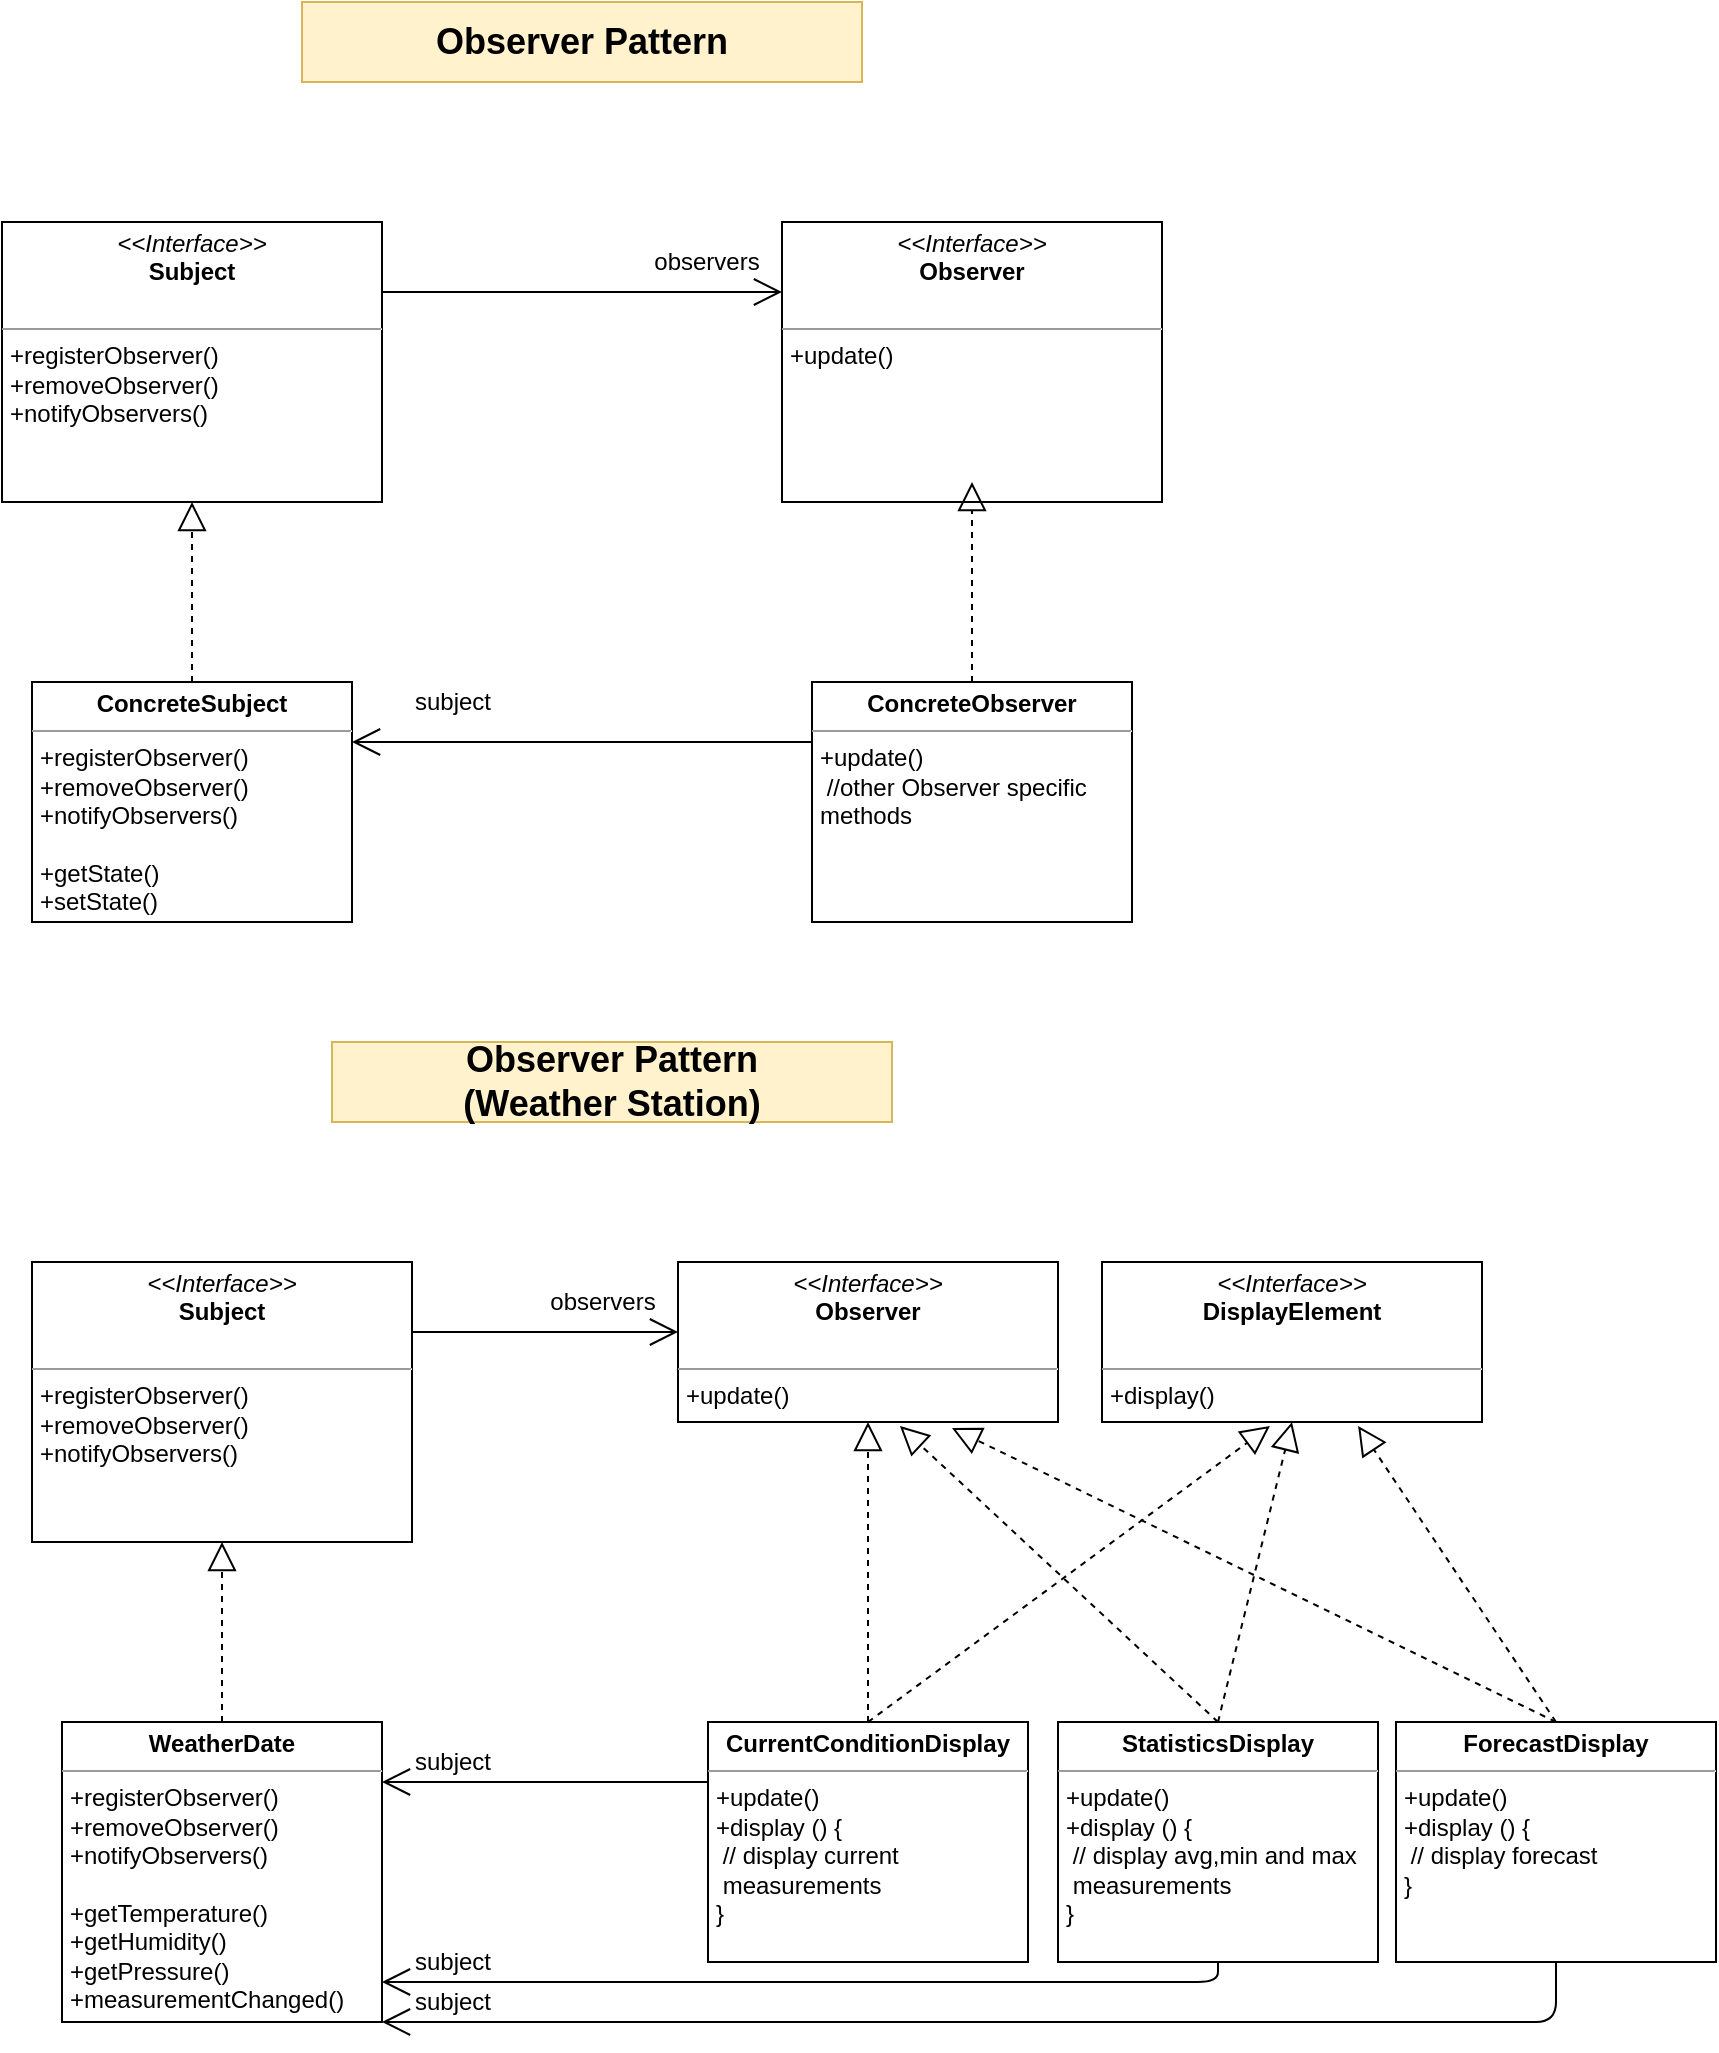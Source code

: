 <mxfile version="15.0.2" type="github">
  <diagram id="4HFH8DATLbDGBbuZG_Lh" name="Page-1">
    <mxGraphModel dx="1014" dy="904" grid="1" gridSize="10" guides="1" tooltips="1" connect="1" arrows="1" fold="1" page="1" pageScale="1" pageWidth="827" pageHeight="1169" math="0" shadow="0">
      <root>
        <mxCell id="0" />
        <mxCell id="1" parent="0" />
        <mxCell id="j5hepBlfIsyQmC8fJeZy-9" value="&lt;p style=&quot;margin: 0px ; margin-top: 4px ; text-align: center&quot;&gt;&lt;i&gt;&amp;lt;&amp;lt;Interface&amp;gt;&amp;gt;&lt;/i&gt;&lt;br&gt;&lt;b&gt;Subject&lt;/b&gt;&lt;/p&gt;&lt;p style=&quot;margin: 0px ; margin-left: 4px&quot;&gt;&lt;br&gt;&lt;/p&gt;&lt;hr size=&quot;1&quot;&gt;&lt;p style=&quot;margin: 0px ; margin-left: 4px&quot;&gt;+registerObserver()&lt;br&gt;&lt;/p&gt;&lt;p style=&quot;margin: 0px ; margin-left: 4px&quot;&gt;+removeObserver()&lt;/p&gt;&lt;p style=&quot;margin: 0px ; margin-left: 4px&quot;&gt;+notifyObservers()&lt;/p&gt;" style="verticalAlign=top;align=left;overflow=fill;fontSize=12;fontFamily=Helvetica;html=1;" parent="1" vertex="1">
          <mxGeometry x="130" y="160" width="190" height="140" as="geometry" />
        </mxCell>
        <mxCell id="j5hepBlfIsyQmC8fJeZy-10" value="Observer Pattern" style="text;html=1;strokeColor=#d6b656;fillColor=#fff2cc;align=center;verticalAlign=middle;whiteSpace=wrap;rounded=0;fontSize=18;fontStyle=1" parent="1" vertex="1">
          <mxGeometry x="280" y="50" width="280" height="40" as="geometry" />
        </mxCell>
        <mxCell id="j5hepBlfIsyQmC8fJeZy-11" value="&lt;p style=&quot;margin: 0px ; margin-top: 4px ; text-align: center&quot;&gt;&lt;i&gt;&amp;lt;&amp;lt;Interface&amp;gt;&amp;gt;&lt;/i&gt;&lt;br&gt;&lt;b&gt;Observer&lt;/b&gt;&lt;/p&gt;&lt;p style=&quot;margin: 0px ; margin-left: 4px&quot;&gt;&lt;br&gt;&lt;/p&gt;&lt;hr size=&quot;1&quot;&gt;&lt;p style=&quot;margin: 0px ; margin-left: 4px&quot;&gt;+update()&lt;/p&gt;" style="verticalAlign=top;align=left;overflow=fill;fontSize=12;fontFamily=Helvetica;html=1;" parent="1" vertex="1">
          <mxGeometry x="520" y="160" width="190" height="140" as="geometry" />
        </mxCell>
        <mxCell id="j5hepBlfIsyQmC8fJeZy-12" value="" style="endArrow=open;endFill=1;endSize=12;html=1;exitX=1;exitY=0.25;exitDx=0;exitDy=0;entryX=0;entryY=0.25;entryDx=0;entryDy=0;" parent="1" source="j5hepBlfIsyQmC8fJeZy-9" target="j5hepBlfIsyQmC8fJeZy-11" edge="1">
          <mxGeometry width="160" relative="1" as="geometry">
            <mxPoint x="330" y="260" as="sourcePoint" />
            <mxPoint x="490" y="260" as="targetPoint" />
          </mxGeometry>
        </mxCell>
        <mxCell id="j5hepBlfIsyQmC8fJeZy-13" value="observers" style="text;html=1;align=center;verticalAlign=middle;resizable=0;points=[];autosize=1;strokeColor=none;" parent="1" vertex="1">
          <mxGeometry x="447" y="170" width="70" height="20" as="geometry" />
        </mxCell>
        <mxCell id="j5hepBlfIsyQmC8fJeZy-16" value="" style="endArrow=block;dashed=1;endFill=0;endSize=12;html=1;entryX=0.5;entryY=1;entryDx=0;entryDy=0;exitX=0.5;exitY=0;exitDx=0;exitDy=0;" parent="1" source="j5hepBlfIsyQmC8fJeZy-17" target="j5hepBlfIsyQmC8fJeZy-9" edge="1">
          <mxGeometry width="160" relative="1" as="geometry">
            <mxPoint x="172.5" y="470" as="sourcePoint" />
            <mxPoint x="320" y="380" as="targetPoint" />
          </mxGeometry>
        </mxCell>
        <mxCell id="j5hepBlfIsyQmC8fJeZy-17" value="&lt;p style=&quot;margin: 0px ; margin-top: 4px ; text-align: center&quot;&gt;&lt;b&gt;ConcreteSubject&lt;/b&gt;&lt;/p&gt;&lt;hr size=&quot;1&quot;&gt;&lt;p style=&quot;margin: 0px ; margin-left: 4px&quot;&gt;&lt;/p&gt;&lt;p style=&quot;margin: 0px ; margin-left: 4px&quot;&gt;+registerObserver()&lt;/p&gt;&lt;p style=&quot;margin: 0px ; margin-left: 4px&quot;&gt;+removeObserver()&lt;/p&gt;&lt;p style=&quot;margin: 0px ; margin-left: 4px&quot;&gt;+notifyObservers()&lt;/p&gt;&lt;p style=&quot;margin: 0px ; margin-left: 4px&quot;&gt;&lt;br&gt;&lt;/p&gt;&lt;p style=&quot;margin: 0px ; margin-left: 4px&quot;&gt;+getState()&lt;/p&gt;&lt;p style=&quot;margin: 0px ; margin-left: 4px&quot;&gt;+setState()&lt;/p&gt;" style="verticalAlign=top;align=left;overflow=fill;fontSize=12;fontFamily=Helvetica;html=1;" parent="1" vertex="1">
          <mxGeometry x="145" y="390" width="160" height="120" as="geometry" />
        </mxCell>
        <mxCell id="j5hepBlfIsyQmC8fJeZy-18" value="" style="endArrow=block;dashed=1;endFill=0;endSize=12;html=1;exitX=0.5;exitY=0;exitDx=0;exitDy=0;" parent="1" source="j5hepBlfIsyQmC8fJeZy-19" edge="1">
          <mxGeometry width="160" relative="1" as="geometry">
            <mxPoint x="562.5" y="470" as="sourcePoint" />
            <mxPoint x="615" y="290" as="targetPoint" />
          </mxGeometry>
        </mxCell>
        <mxCell id="j5hepBlfIsyQmC8fJeZy-19" value="&lt;p style=&quot;margin: 0px ; margin-top: 4px ; text-align: center&quot;&gt;&lt;b&gt;ConcreteObserver&lt;/b&gt;&lt;/p&gt;&lt;hr size=&quot;1&quot;&gt;&lt;p style=&quot;margin: 0px ; margin-left: 4px&quot;&gt;&lt;/p&gt;&lt;p style=&quot;margin: 0px ; margin-left: 4px&quot;&gt;+update()&lt;/p&gt;&lt;p style=&quot;margin: 0px ; margin-left: 4px&quot;&gt;&amp;nbsp;//other Observer specific&amp;nbsp;&lt;/p&gt;&lt;p style=&quot;margin: 0px ; margin-left: 4px&quot;&gt;methods&lt;/p&gt;" style="verticalAlign=top;align=left;overflow=fill;fontSize=12;fontFamily=Helvetica;html=1;" parent="1" vertex="1">
          <mxGeometry x="535" y="390" width="160" height="120" as="geometry" />
        </mxCell>
        <mxCell id="j5hepBlfIsyQmC8fJeZy-20" value="" style="endArrow=open;endFill=1;endSize=12;html=1;exitX=0;exitY=0.25;exitDx=0;exitDy=0;entryX=1;entryY=0.25;entryDx=0;entryDy=0;" parent="1" source="j5hepBlfIsyQmC8fJeZy-19" target="j5hepBlfIsyQmC8fJeZy-17" edge="1">
          <mxGeometry width="160" relative="1" as="geometry">
            <mxPoint x="330" y="205" as="sourcePoint" />
            <mxPoint x="530" y="205" as="targetPoint" />
          </mxGeometry>
        </mxCell>
        <mxCell id="j5hepBlfIsyQmC8fJeZy-21" value="subject" style="text;html=1;align=center;verticalAlign=middle;resizable=0;points=[];autosize=1;strokeColor=none;" parent="1" vertex="1">
          <mxGeometry x="330" y="390" width="50" height="20" as="geometry" />
        </mxCell>
        <mxCell id="Lrj2iHrsZhh9kpW-HoYP-1" value="&lt;p style=&quot;margin: 0px ; margin-top: 4px ; text-align: center&quot;&gt;&lt;i&gt;&amp;lt;&amp;lt;Interface&amp;gt;&amp;gt;&lt;/i&gt;&lt;br&gt;&lt;b&gt;Subject&lt;/b&gt;&lt;/p&gt;&lt;p style=&quot;margin: 0px ; margin-left: 4px&quot;&gt;&lt;br&gt;&lt;/p&gt;&lt;hr size=&quot;1&quot;&gt;&lt;p style=&quot;margin: 0px ; margin-left: 4px&quot;&gt;+registerObserver()&lt;br&gt;&lt;/p&gt;&lt;p style=&quot;margin: 0px ; margin-left: 4px&quot;&gt;+removeObserver()&lt;/p&gt;&lt;p style=&quot;margin: 0px ; margin-left: 4px&quot;&gt;+notifyObservers()&lt;/p&gt;" style="verticalAlign=top;align=left;overflow=fill;fontSize=12;fontFamily=Helvetica;html=1;" vertex="1" parent="1">
          <mxGeometry x="145" y="680" width="190" height="140" as="geometry" />
        </mxCell>
        <mxCell id="Lrj2iHrsZhh9kpW-HoYP-2" value="Observer Pattern&lt;br&gt;(Weather Station)" style="text;html=1;strokeColor=#d6b656;fillColor=#fff2cc;align=center;verticalAlign=middle;whiteSpace=wrap;rounded=0;fontSize=18;fontStyle=1" vertex="1" parent="1">
          <mxGeometry x="295" y="570" width="280" height="40" as="geometry" />
        </mxCell>
        <mxCell id="Lrj2iHrsZhh9kpW-HoYP-3" value="&lt;p style=&quot;margin: 0px ; margin-top: 4px ; text-align: center&quot;&gt;&lt;i&gt;&amp;lt;&amp;lt;Interface&amp;gt;&amp;gt;&lt;/i&gt;&lt;br&gt;&lt;b&gt;Observer&lt;/b&gt;&lt;/p&gt;&lt;p style=&quot;margin: 0px ; margin-left: 4px&quot;&gt;&lt;br&gt;&lt;/p&gt;&lt;hr size=&quot;1&quot;&gt;&lt;p style=&quot;margin: 0px ; margin-left: 4px&quot;&gt;+update()&lt;/p&gt;" style="verticalAlign=top;align=left;overflow=fill;fontSize=12;fontFamily=Helvetica;html=1;" vertex="1" parent="1">
          <mxGeometry x="468" y="680" width="190" height="80" as="geometry" />
        </mxCell>
        <mxCell id="Lrj2iHrsZhh9kpW-HoYP-4" value="" style="endArrow=open;endFill=1;endSize=12;html=1;exitX=1;exitY=0.25;exitDx=0;exitDy=0;" edge="1" parent="1" source="Lrj2iHrsZhh9kpW-HoYP-1">
          <mxGeometry width="160" relative="1" as="geometry">
            <mxPoint x="345" y="780" as="sourcePoint" />
            <mxPoint x="468" y="715" as="targetPoint" />
          </mxGeometry>
        </mxCell>
        <mxCell id="Lrj2iHrsZhh9kpW-HoYP-5" value="observers" style="text;html=1;align=center;verticalAlign=middle;resizable=0;points=[];autosize=1;strokeColor=none;" vertex="1" parent="1">
          <mxGeometry x="395" y="690" width="70" height="20" as="geometry" />
        </mxCell>
        <mxCell id="Lrj2iHrsZhh9kpW-HoYP-6" value="" style="endArrow=block;dashed=1;endFill=0;endSize=12;html=1;entryX=0.5;entryY=1;entryDx=0;entryDy=0;exitX=0.5;exitY=0;exitDx=0;exitDy=0;" edge="1" parent="1" source="Lrj2iHrsZhh9kpW-HoYP-7" target="Lrj2iHrsZhh9kpW-HoYP-1">
          <mxGeometry width="160" relative="1" as="geometry">
            <mxPoint x="187.5" y="990" as="sourcePoint" />
            <mxPoint x="335" y="900" as="targetPoint" />
          </mxGeometry>
        </mxCell>
        <mxCell id="Lrj2iHrsZhh9kpW-HoYP-7" value="&lt;p style=&quot;margin: 0px ; margin-top: 4px ; text-align: center&quot;&gt;&lt;b&gt;WeatherDate&lt;/b&gt;&lt;/p&gt;&lt;hr size=&quot;1&quot;&gt;&lt;p style=&quot;margin: 0px ; margin-left: 4px&quot;&gt;&lt;/p&gt;&lt;p style=&quot;margin: 0px ; margin-left: 4px&quot;&gt;+registerObserver()&lt;/p&gt;&lt;p style=&quot;margin: 0px ; margin-left: 4px&quot;&gt;+removeObserver()&lt;/p&gt;&lt;p style=&quot;margin: 0px ; margin-left: 4px&quot;&gt;+notifyObservers()&lt;/p&gt;&lt;p style=&quot;margin: 0px ; margin-left: 4px&quot;&gt;&lt;br&gt;&lt;/p&gt;&lt;p style=&quot;margin: 0px ; margin-left: 4px&quot;&gt;+getTemperature()&lt;/p&gt;&lt;p style=&quot;margin: 0px ; margin-left: 4px&quot;&gt;+getHumidity()&lt;/p&gt;&lt;p style=&quot;margin: 0px ; margin-left: 4px&quot;&gt;+getPressure()&lt;br&gt;&lt;/p&gt;&lt;p style=&quot;margin: 0px ; margin-left: 4px&quot;&gt;+measurementChanged()&lt;/p&gt;" style="verticalAlign=top;align=left;overflow=fill;fontSize=12;fontFamily=Helvetica;html=1;" vertex="1" parent="1">
          <mxGeometry x="160" y="910" width="160" height="150" as="geometry" />
        </mxCell>
        <mxCell id="Lrj2iHrsZhh9kpW-HoYP-8" value="" style="endArrow=block;dashed=1;endFill=0;endSize=12;html=1;exitX=0.5;exitY=0;exitDx=0;exitDy=0;entryX=0.5;entryY=1;entryDx=0;entryDy=0;" edge="1" parent="1" source="Lrj2iHrsZhh9kpW-HoYP-9" target="Lrj2iHrsZhh9kpW-HoYP-3">
          <mxGeometry width="160" relative="1" as="geometry">
            <mxPoint x="577.5" y="990" as="sourcePoint" />
            <mxPoint x="630" y="810" as="targetPoint" />
          </mxGeometry>
        </mxCell>
        <mxCell id="Lrj2iHrsZhh9kpW-HoYP-9" value="&lt;p style=&quot;margin: 0px ; margin-top: 4px ; text-align: center&quot;&gt;&lt;b&gt;CurrentConditionDisplay&lt;/b&gt;&lt;/p&gt;&lt;hr size=&quot;1&quot;&gt;&lt;p style=&quot;margin: 0px ; margin-left: 4px&quot;&gt;&lt;/p&gt;&lt;p style=&quot;margin: 0px ; margin-left: 4px&quot;&gt;+update()&lt;/p&gt;&lt;p style=&quot;margin: 0px ; margin-left: 4px&quot;&gt;+display () {&lt;/p&gt;&lt;p style=&quot;margin: 0px ; margin-left: 4px&quot;&gt;&amp;nbsp;// display current&lt;/p&gt;&lt;p style=&quot;margin: 0px ; margin-left: 4px&quot;&gt;&amp;nbsp;measurements&lt;/p&gt;&lt;p style=&quot;margin: 0px ; margin-left: 4px&quot;&gt;}&lt;/p&gt;" style="verticalAlign=top;align=left;overflow=fill;fontSize=12;fontFamily=Helvetica;html=1;" vertex="1" parent="1">
          <mxGeometry x="483" y="910" width="160" height="120" as="geometry" />
        </mxCell>
        <mxCell id="Lrj2iHrsZhh9kpW-HoYP-10" value="" style="endArrow=open;endFill=1;endSize=12;html=1;exitX=0;exitY=0.25;exitDx=0;exitDy=0;" edge="1" parent="1" source="Lrj2iHrsZhh9kpW-HoYP-9">
          <mxGeometry width="160" relative="1" as="geometry">
            <mxPoint x="345" y="725" as="sourcePoint" />
            <mxPoint x="320" y="940" as="targetPoint" />
          </mxGeometry>
        </mxCell>
        <mxCell id="Lrj2iHrsZhh9kpW-HoYP-11" value="subject" style="text;html=1;align=center;verticalAlign=middle;resizable=0;points=[];autosize=1;strokeColor=none;" vertex="1" parent="1">
          <mxGeometry x="330" y="920" width="50" height="20" as="geometry" />
        </mxCell>
        <mxCell id="Lrj2iHrsZhh9kpW-HoYP-13" value="&lt;p style=&quot;margin: 0px ; margin-top: 4px ; text-align: center&quot;&gt;&lt;i&gt;&amp;lt;&amp;lt;Interface&amp;gt;&amp;gt;&lt;/i&gt;&lt;br&gt;&lt;b&gt;DisplayElement&lt;/b&gt;&lt;/p&gt;&lt;p style=&quot;margin: 0px ; margin-left: 4px&quot;&gt;&lt;br&gt;&lt;/p&gt;&lt;hr size=&quot;1&quot;&gt;&lt;p style=&quot;margin: 0px ; margin-left: 4px&quot;&gt;+display()&lt;/p&gt;" style="verticalAlign=top;align=left;overflow=fill;fontSize=12;fontFamily=Helvetica;html=1;" vertex="1" parent="1">
          <mxGeometry x="680" y="680" width="190" height="80" as="geometry" />
        </mxCell>
        <mxCell id="Lrj2iHrsZhh9kpW-HoYP-14" value="&lt;p style=&quot;margin: 0px ; margin-top: 4px ; text-align: center&quot;&gt;&lt;b&gt;StatisticsDisplay&lt;/b&gt;&lt;br&gt;&lt;/p&gt;&lt;hr size=&quot;1&quot;&gt;&lt;p style=&quot;margin: 0px ; margin-left: 4px&quot;&gt;&lt;/p&gt;&lt;p style=&quot;margin: 0px 0px 0px 4px&quot;&gt;+update()&lt;/p&gt;&lt;p style=&quot;margin: 0px 0px 0px 4px&quot;&gt;+display () {&lt;/p&gt;&lt;p style=&quot;margin: 0px 0px 0px 4px&quot;&gt;&amp;nbsp;// display avg,min and max&lt;/p&gt;&lt;p style=&quot;margin: 0px 0px 0px 4px&quot;&gt;&amp;nbsp;measurements&lt;/p&gt;&lt;p style=&quot;margin: 0px 0px 0px 4px&quot;&gt;}&lt;/p&gt;" style="verticalAlign=top;align=left;overflow=fill;fontSize=12;fontFamily=Helvetica;html=1;" vertex="1" parent="1">
          <mxGeometry x="658" y="910" width="160" height="120" as="geometry" />
        </mxCell>
        <mxCell id="Lrj2iHrsZhh9kpW-HoYP-15" value="&lt;p style=&quot;margin: 0px ; margin-top: 4px ; text-align: center&quot;&gt;&lt;b&gt;ForecastDisplay&lt;/b&gt;&lt;/p&gt;&lt;hr size=&quot;1&quot;&gt;&lt;p style=&quot;margin: 0px ; margin-left: 4px&quot;&gt;&lt;/p&gt;&lt;p style=&quot;margin: 0px 0px 0px 4px&quot;&gt;+update()&lt;/p&gt;&lt;p style=&quot;margin: 0px 0px 0px 4px&quot;&gt;+display () {&lt;/p&gt;&lt;p style=&quot;margin: 0px 0px 0px 4px&quot;&gt;&amp;nbsp;// display forecast&lt;/p&gt;&lt;p style=&quot;margin: 0px 0px 0px 4px&quot;&gt;&lt;span&gt;}&lt;/span&gt;&lt;/p&gt;" style="verticalAlign=top;align=left;overflow=fill;fontSize=12;fontFamily=Helvetica;html=1;" vertex="1" parent="1">
          <mxGeometry x="827" y="910" width="160" height="120" as="geometry" />
        </mxCell>
        <mxCell id="Lrj2iHrsZhh9kpW-HoYP-16" value="" style="endArrow=open;endFill=1;endSize=12;html=1;exitX=0.5;exitY=1;exitDx=0;exitDy=0;edgeStyle=orthogonalEdgeStyle;" edge="1" parent="1" source="Lrj2iHrsZhh9kpW-HoYP-14">
          <mxGeometry width="160" relative="1" as="geometry">
            <mxPoint x="483" y="1040" as="sourcePoint" />
            <mxPoint x="320" y="1040" as="targetPoint" />
            <Array as="points">
              <mxPoint x="738" y="1040" />
            </Array>
          </mxGeometry>
        </mxCell>
        <mxCell id="Lrj2iHrsZhh9kpW-HoYP-17" value="subject" style="text;html=1;align=center;verticalAlign=middle;resizable=0;points=[];autosize=1;strokeColor=none;" vertex="1" parent="1">
          <mxGeometry x="330" y="1020" width="50" height="20" as="geometry" />
        </mxCell>
        <mxCell id="Lrj2iHrsZhh9kpW-HoYP-18" value="" style="endArrow=open;endFill=1;endSize=12;html=1;exitX=0.5;exitY=1;exitDx=0;exitDy=0;edgeStyle=orthogonalEdgeStyle;" edge="1" parent="1" source="Lrj2iHrsZhh9kpW-HoYP-15">
          <mxGeometry width="160" relative="1" as="geometry">
            <mxPoint x="483" y="1060" as="sourcePoint" />
            <mxPoint x="320" y="1060" as="targetPoint" />
            <Array as="points">
              <mxPoint x="907" y="1060" />
            </Array>
          </mxGeometry>
        </mxCell>
        <mxCell id="Lrj2iHrsZhh9kpW-HoYP-19" value="subject" style="text;html=1;align=center;verticalAlign=middle;resizable=0;points=[];autosize=1;strokeColor=none;" vertex="1" parent="1">
          <mxGeometry x="330" y="1040" width="50" height="20" as="geometry" />
        </mxCell>
        <mxCell id="Lrj2iHrsZhh9kpW-HoYP-20" value="" style="endArrow=block;dashed=1;endFill=0;endSize=12;html=1;exitX=0.5;exitY=0;exitDx=0;exitDy=0;entryX=0.584;entryY=1.025;entryDx=0;entryDy=0;entryPerimeter=0;" edge="1" parent="1" source="Lrj2iHrsZhh9kpW-HoYP-14" target="Lrj2iHrsZhh9kpW-HoYP-3">
          <mxGeometry width="160" relative="1" as="geometry">
            <mxPoint x="573" y="920" as="sourcePoint" />
            <mxPoint x="573" y="770" as="targetPoint" />
          </mxGeometry>
        </mxCell>
        <mxCell id="Lrj2iHrsZhh9kpW-HoYP-21" value="" style="endArrow=block;dashed=1;endFill=0;endSize=12;html=1;exitX=0.5;exitY=0;exitDx=0;exitDy=0;entryX=0.721;entryY=1.038;entryDx=0;entryDy=0;entryPerimeter=0;" edge="1" parent="1" source="Lrj2iHrsZhh9kpW-HoYP-15" target="Lrj2iHrsZhh9kpW-HoYP-3">
          <mxGeometry width="160" relative="1" as="geometry">
            <mxPoint x="748" y="920" as="sourcePoint" />
            <mxPoint x="588.96" y="772" as="targetPoint" />
          </mxGeometry>
        </mxCell>
        <mxCell id="Lrj2iHrsZhh9kpW-HoYP-22" value="" style="endArrow=block;dashed=1;endFill=0;endSize=12;html=1;exitX=0.5;exitY=0;exitDx=0;exitDy=0;entryX=0.442;entryY=1.025;entryDx=0;entryDy=0;entryPerimeter=0;" edge="1" parent="1" source="Lrj2iHrsZhh9kpW-HoYP-9" target="Lrj2iHrsZhh9kpW-HoYP-13">
          <mxGeometry width="160" relative="1" as="geometry">
            <mxPoint x="917" y="920" as="sourcePoint" />
            <mxPoint x="614.99" y="773.04" as="targetPoint" />
          </mxGeometry>
        </mxCell>
        <mxCell id="Lrj2iHrsZhh9kpW-HoYP-23" value="" style="endArrow=block;dashed=1;endFill=0;endSize=12;html=1;exitX=0.5;exitY=0;exitDx=0;exitDy=0;entryX=0.5;entryY=1;entryDx=0;entryDy=0;" edge="1" parent="1" source="Lrj2iHrsZhh9kpW-HoYP-14" target="Lrj2iHrsZhh9kpW-HoYP-13">
          <mxGeometry width="160" relative="1" as="geometry">
            <mxPoint x="573" y="920" as="sourcePoint" />
            <mxPoint x="773.98" y="772" as="targetPoint" />
          </mxGeometry>
        </mxCell>
        <mxCell id="Lrj2iHrsZhh9kpW-HoYP-24" value="" style="endArrow=block;dashed=1;endFill=0;endSize=12;html=1;exitX=0.5;exitY=0;exitDx=0;exitDy=0;entryX=0.674;entryY=1.025;entryDx=0;entryDy=0;entryPerimeter=0;" edge="1" parent="1" source="Lrj2iHrsZhh9kpW-HoYP-15" target="Lrj2iHrsZhh9kpW-HoYP-13">
          <mxGeometry width="160" relative="1" as="geometry">
            <mxPoint x="748" y="920" as="sourcePoint" />
            <mxPoint x="785" y="770" as="targetPoint" />
          </mxGeometry>
        </mxCell>
      </root>
    </mxGraphModel>
  </diagram>
</mxfile>
